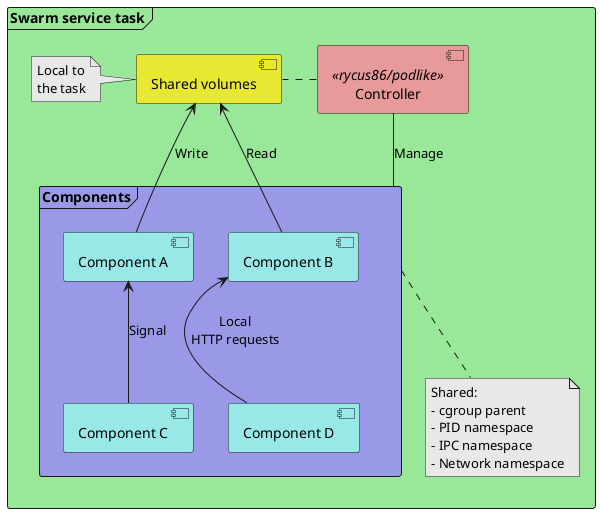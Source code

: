 @startuml

frame "Swarm service task" #99E899 {
    [Controller] << rycus86/podlike >> as CNT #E89999
    [Shared volumes] as VOL #E8E833

    note left of VOL #E8E8E8
      Local to
      the task
    endnote

    frame "Components" as CMPS #9999E8 {
        [Component A] as C1 #99E8E8
        [Component B] as C2 #99E8E8
        [Component C] as C3 #99E8E8
        [Component D] as C4 #99E8E8
    }

    note bottom of CMPS #E8E8E8
      Shared:
      - cgroup parent
      - PID namespace
      - IPC namespace
      - Network namespace
    endnote
}

CNT . VOL
CNT - CMPS : Manage

C1 -u-> VOL : Write
C2 -u-> VOL : Read
C3 -u-> C1 : Signal
C4 -u-> C2 : Local\nHTTP requests

@enduml